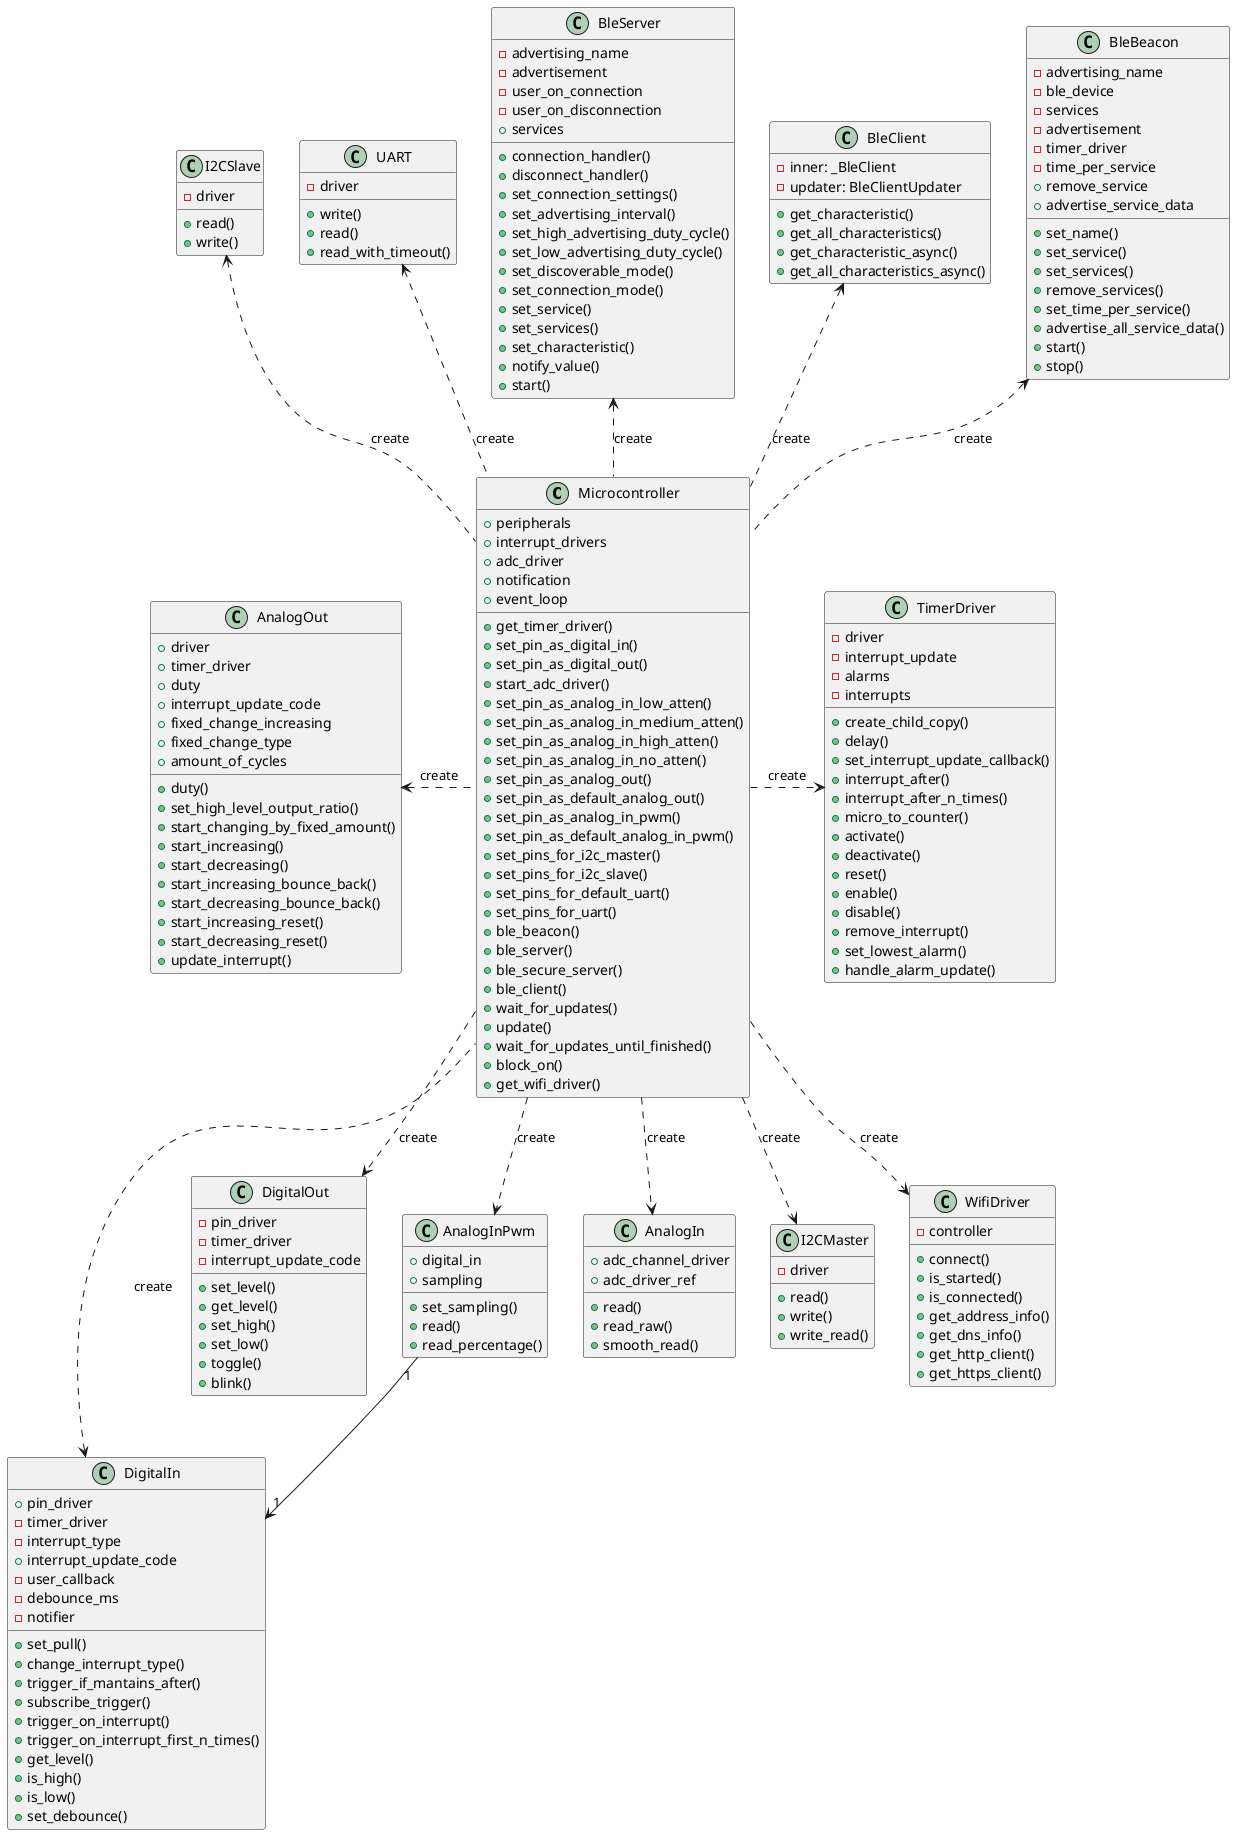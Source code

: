 @startuml Microcontroller general

class Microcontroller {
    + peripherals 
    + interrupt_drivers 
    + adc_driver 
    + notification 
    + event_loop 
    + get_timer_driver()  
    + set_pin_as_digital_in()  
    + set_pin_as_digital_out()  
    + start_adc_driver()
    + set_pin_as_analog_in_low_atten() 
    + set_pin_as_analog_in_medium_atten() 
    + set_pin_as_analog_in_high_atten() 
    + set_pin_as_analog_in_no_atten() 
    + set_pin_as_analog_out() 
    + set_pin_as_default_analog_out() 
    + set_pin_as_analog_in_pwm() 
    + set_pin_as_default_analog_in_pwm() 
    + set_pins_for_i2c_master() 
    + set_pins_for_i2c_slave() 
    + set_pins_for_default_uart() 
    + set_pins_for_uart() 
    + ble_beacon() 
    + ble_server() 
    + ble_secure_server() 
    + ble_client() 
    + wait_for_updates()
    + update()
    + wait_for_updates_until_finished()
    + block_on()
    + get_wifi_driver()
}

class TimerDriver{
    -driver
    -interrupt_update
    -alarms
    -interrupts
    +create_child_copy()
    +delay()
    +set_interrupt_update_callback()
    +interrupt_after()
    +interrupt_after_n_times()
    +micro_to_counter()
    +activate()
    +deactivate()
    +reset()
    +enable()
    +disable()
    +remove_interrupt()
    +set_lowest_alarm()
    +handle_alarm_update()
}


class DigitalIn{
    + pin_driver 
    - timer_driver 
    - interrupt_type
    + interrupt_update_code 
    - user_callback
    - debounce_ms 
    - notifier
    + set_pull() 
    + change_interrupt_type() 
    + trigger_if_mantains_after() 
    + subscribe_trigger() 
    + trigger_on_interrupt() 
    + trigger_on_interrupt_first_n_times() 
    + get_level() 
    + is_high() 
    + is_low() 
    + set_debounce() 
}

class DigitalOut{
    - pin_driver
    - timer_driver
    - interrupt_update_code
    + set_level() 
    + get_level() 
    + set_high() 
    + set_low() 
    + toggle() 
    + blink() 
}

class AnalogInPwm {
    + digital_in 
    + sampling 
    + set_sampling() 
    + read() 
    + read_percentage() 
}

class AnalogIn {
    + adc_channel_driver
    + adc_driver_ref
    + read() 
    + read_raw() 
    + smooth_read() 
}

class AnalogOut {
    + driver
    + timer_driver
    + duty
    + interrupt_update_code
    + fixed_change_increasing
    + fixed_change_type
    + amount_of_cycles
    + duty()
    + set_high_level_output_ratio()
    + start_changing_by_fixed_amount()
    + start_increasing()
    + start_decreasing()
    + start_increasing_bounce_back()
    + start_decreasing_bounce_back()
    + start_increasing_reset()
    + start_decreasing_reset()
    + update_interrupt()
}

class I2CMaster{
    - driver
    + read() 
    + write() 
    + write_read() 
}

class I2CSlave{
    - driver
    + read()
    + write()
}

class UART{
    - driver
    + write()
    + read()
    +read_with_timeout()
}

class BleBeacon{
    - advertising_name
    - ble_device
    - services
    - advertisement
    - timer_driver
    - time_per_service
    + set_name()
    + set_service()
    + set_services()
    + remove_service
    + remove_services()
    + advertise_service_data
    + set_time_per_service()
    + advertise_all_service_data()
    + start()
    + stop()
}

class BleClient {
    -inner: _BleClient
    -updater: BleClientUpdater
    + get_characteristic()
    + get_all_characteristics()
    + get_characteristic_async()
    + get_all_characteristics_async()
}


class BleServer{
    -advertising_name
    -advertisement   
    -user_on_connection
    -user_on_disconnection
    +services          
    +connection_handler()
    +disconnect_handler()
    +set_connection_settings()
    +set_advertising_interval()
    +set_high_advertising_duty_cycle()
    +set_low_advertising_duty_cycle()
    +set_discoverable_mode()
    +set_connection_mode()
    +set_service()
    +set_services()
    +set_characteristic()
    +notify_value()
    +start()
}

class WifiDriver{
    -controller
    +connect()
    +is_started()
    +is_connected()
    +get_address_info()
    +get_dns_info()
    +get_http_client()
    +get_https_client()
}

Microcontroller ..> DigitalOut: create
Microcontroller ..> AnalogIn: create
Microcontroller .left.> DigitalIn: create
Microcontroller ..> AnalogInPwm: create
Microcontroller .left.> AnalogOut: create
Microcontroller .up.> BleBeacon: create
Microcontroller .up.> BleClient: create
Microcontroller .up.> BleServer: create
Microcontroller .down.> WifiDriver: create
Microcontroller .> TimerDriver: create
Microcontroller .up.> UART: create
Microcontroller .down.> I2CMaster: create
Microcontroller .up.> I2CSlave: create
AnalogInPwm "1" -down-> "1" DigitalIn

@enduml